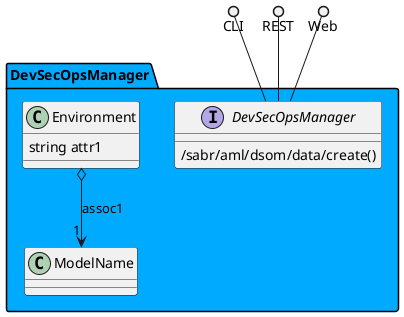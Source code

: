 @startuml



package "DevSecOpsManager" #00aaff {

    interface "DevSecOpsManager" as i {
            /sabr/aml/dsom/data/create()
    
    }
}

CLI ()-- i
REST ()-- i
Web ()-- i

package "DevSecOpsManager" #00aaff {
        class "Environment" {
                 string attr1
                    }
                Environment o--> "1" ModelName : assoc1
            
    

}



@enduml
